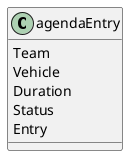 @startuml
'https://plantuml.com/sequence-diagram

class agendaEntry{
Team
Vehicle
Duration
Status
Entry
}
@enduml